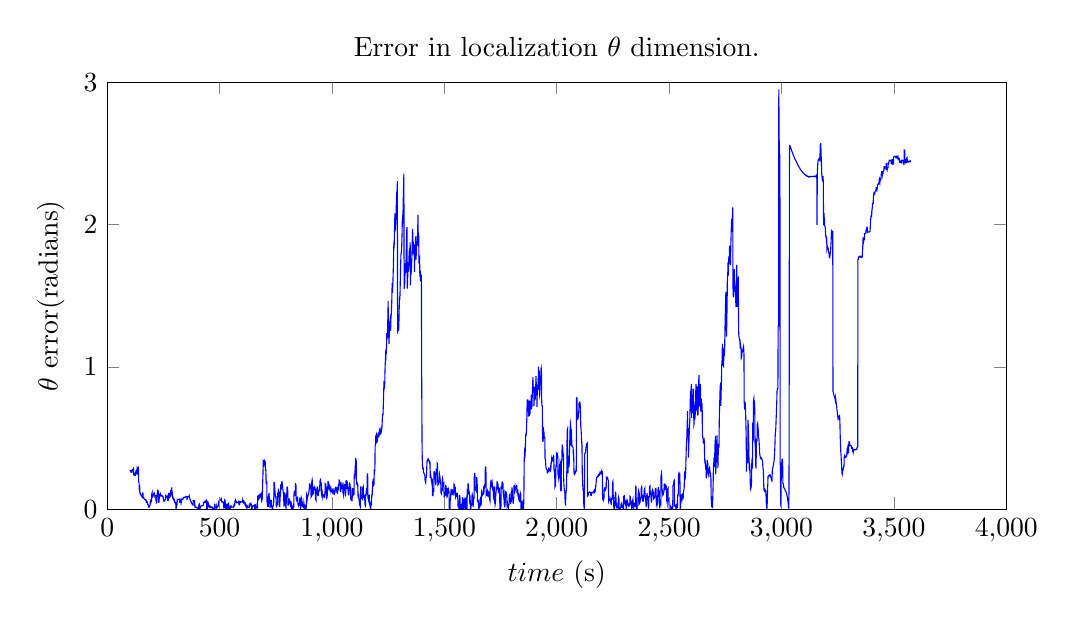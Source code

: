 % This file was created by matplotlib v0.1.0.
% Copyright (c) 2010--2014, Nico Schlömer <nico.schloemer@gmail.com>
% All rights reserved.
% 
% The lastest updates can be retrieved from
% 
% https://github.com/nschloe/matplotlib2tikz
% 
% where you can also submit bug reports and leavecomments.
% 
\begin{tikzpicture}

\begin{axis}[
title={Error in localization $\theta$ dimension.},
xlabel={$time$ (s)},
ylabel={$\theta$ error(radians)},
xmin=0, xmax=4000,
ymin=0, ymax=3,
axis on top,
width=13cm,
height=7cm
]
\addplot [blue]
coordinates {
(100,0.27)
(101,0.271)
(102,0.271)
(103,0.27)
(104,0.268)
(105,0.268)
(106,0.269)
(107,0.259)
(108,0.259)
(109,0.259)
(110,0.259)
(111,0.276)
(112,0.277)
(113,0.277)
(114,0.276)
(115,0.28)
(116,0.28)
(117,0.284)
(118,0.248)
(119,0.251)
(120,0.25)
(121,0.251)
(122,0.241)
(123,0.24)
(124,0.236)
(125,0.237)
(126,0.257)
(127,0.261)
(128,0.266)
(129,0.258)
(130,0.255)
(131,0.25)
(132,0.248)
(133,0.28)
(134,0.275)
(135,0.269)
(136,0.288)
(137,0.293)
(138,0.295)
(139,0.282)
(140,0.197)
(141,0.188)
(142,0.183)
(143,0.134)
(144,0.137)
(145,0.144)
(146,0.111)
(147,0.111)
(148,0.107)
(149,0.105)
(150,0.099)
(151,0.097)
(152,0.094)
(153,0.095)
(154,0.091)
(155,0.087)
(156,0.093)
(157,0.11)
(158,0.114)
(159,0.114)
(160,0.079)
(161,0.078)
(162,0.078)
(163,0.08)
(164,0.072)
(165,0.071)
(166,0.069)
(167,0.067)
(168,0.067)
(169,0.066)
(170,0.064)
(171,0.065)
(172,0.062)
(173,0.061)
(174,0.048)
(175,0.048)
(176,0.054)
(177,0.05)
(178,0.05)
(179,0.042)
(180,0.033)
(181,0.033)
(182,0.033)
(183,0.029)
(184,0.015)
(185,0.015)
(186,0.013)
(187,0.019)
(188,0.021)
(189,0.025)
(190,0.026)
(191,0.027)
(192,0.063)
(193,0.064)
(194,0.04)
(195,0.065)
(196,0.051)
(197,0.052)
(198,0.107)
(199,0.109)
(200,0.115)
(201,0.089)
(202,0.085)
(203,0.086)
(204,0.093)
(205,0.099)
(206,0.099)
(207,0.108)
(208,0.112)
(209,0.111)
(210,0.113)
(211,0.109)
(212,0.092)
(213,0.083)
(214,0.083)
(215,0.08)
(216,0.098)
(217,0.061)
(218,0.062)
(219,0.045)
(220,0.047)
(221,0.048)
(222,0.1)
(223,0.11)
(224,0.11)
(225,0.128)
(226,0.124)
(227,0.128)
(228,0.128)
(229,0.049)
(230,0.048)
(231,0.05)
(232,0.104)
(233,0.104)
(234,0.095)
(235,0.096)
(236,0.096)
(237,0.103)
(238,0.093)
(239,0.092)
(240,0.097)
(241,0.097)
(242,0.097)
(243,0.097)
(244,0.093)
(245,0.093)
(246,0.089)
(247,0.088)
(248,0.089)
(249,0.086)
(250,0.065)
(251,0.068)
(252,0.063)
(253,0.058)
(254,0.057)
(255,0.059)
(256,0.06)
(257,0.064)
(258,0.066)
(259,0.069)
(260,0.098)
(261,0.098)
(262,0.082)
(263,0.084)
(264,0.085)
(265,0.088)
(266,0.089)
(267,0.091)
(268,0.092)
(269,0.062)
(270,0.062)
(271,0.063)
(272,0.062)
(273,0.111)
(274,0.111)
(275,0.11)
(276,0.11)
(277,0.082)
(278,0.081)
(279,0.084)
(280,0.086)
(281,0.097)
(282,0.105)
(283,0.131)
(284,0.132)
(285,0.124)
(286,0.126)
(287,0.153)
(288,0.114)
(289,0.121)
(290,0.111)
(291,0.084)
(292,0.085)
(293,0.076)
(294,0.07)
(295,0.068)
(296,0.075)
(297,0.073)
(298,0.07)
(299,0.051)
(300,0.052)
(301,0.053)
(302,0.043)
(303,0.043)
(304,0.044)
(305,0.045)
(306,0.004)
(307,0.004)
(308,0.032)
(309,0.032)
(310,0.032)
(311,0.031)
(312,0.069)
(313,0.068)
(314,0.069)
(315,0.069)
(316,0.069)
(317,0.068)
(318,0.068)
(319,0.068)
(320,0.068)
(321,0.068)
(322,0.069)
(323,0.048)
(324,0.049)
(325,0.051)
(326,0.054)
(327,0.057)
(328,0.063)
(329,0.043)
(330,0.05)
(331,0.065)
(332,0.067)
(333,0.067)
(334,0.067)
(335,0.071)
(336,0.072)
(337,0.073)
(338,0.073)
(339,0.073)
(340,0.082)
(341,0.082)
(342,0.082)
(343,0.081)
(344,0.081)
(345,0.081)
(346,0.081)
(347,0.085)
(348,0.088)
(349,0.089)
(350,0.09)
(351,0.09)
(352,0.09)
(353,0.09)
(354,0.09)
(355,0.07)
(356,0.071)
(357,0.074)
(358,0.089)
(359,0.089)
(360,0.089)
(361,0.089)
(362,0.088)
(363,0.088)
(364,0.087)
(365,0.092)
(366,0.082)
(367,0.078)
(368,0.072)
(369,0.069)
(370,0.064)
(371,0.059)
(372,0.054)
(373,0.053)
(374,0.047)
(375,0.043)
(376,0.041)
(377,0.039)
(378,0.036)
(379,0.03)
(380,0.03)
(381,0.03)
(382,0.029)
(383,0.061)
(384,0.061)
(385,0.061)
(386,0.06)
(387,0.059)
(388,0.059)
(389,0.059)
(390,0.015)
(391,0.015)
(392,0.015)
(393,0.017)
(394,0.014)
(395,0.014)
(396,0.014)
(397,0.011)
(398,0.011)
(399,0.011)
(400,0.012)
(401,0.006)
(402,0.006)
(403,0.006)
(404,0.006)
(405,0.006)
(406,0.006)
(407,0.006)
(408,0.033)
(409,0.033)
(410,0.035)
(411,0.002)
(412,0.003)
(413,0.004)
(414,0.009)
(415,0.021)
(416,0.023)
(417,0.023)
(418,0.023)
(419,0.022)
(420,0.022)
(421,0.023)
(422,0.023)
(423,0.025)
(424,0.025)
(425,0.026)
(426,0.025)
(427,0.025)
(428,0.03)
(429,0.046)
(430,0.046)
(431,0.046)
(432,0.046)
(433,0.055)
(434,0.055)
(435,0.055)
(436,0.055)
(437,0.046)
(438,0.046)
(439,0.046)
(440,0.064)
(441,0.064)
(442,0.064)
(443,0.004)
(444,0.005)
(445,0.004)
(446,0.003)
(447,0.052)
(448,0.051)
(449,0.049)
(450,0.029)
(451,0.021)
(452,0.018)
(453,0.017)
(454,0.026)
(455,0.026)
(456,0.027)
(457,0.01)
(458,0.009)
(459,0.009)
(460,0.009)
(461,0.016)
(462,0.015)
(463,0.015)
(464,0.015)
(465,0.015)
(466,0.016)
(467,0.016)
(468,0.005)
(469,0.005)
(470,0.005)
(471,0.004)
(472,0.004)
(473,0.005)
(474,0.005)
(475,0.01)
(476,0.01)
(477,0.009)
(478,0.033)
(479,0.032)
(480,0.031)
(481,0.007)
(482,0.007)
(483,0.008)
(484,0.009)
(485,0.008)
(486,0.011)
(487,0.02)
(488,0.009)
(489,0.011)
(490,0.015)
(491,0.016)
(492,0.016)
(493,0.017)
(494,0.022)
(495,0.049)
(496,0.049)
(497,0.05)
(498,0.062)
(499,0.063)
(500,0.063)
(501,0.064)
(502,0.064)
(503,0.064)
(504,0.064)
(505,0.063)
(506,0.069)
(507,0.075)
(508,0.076)
(509,0.055)
(510,0.051)
(511,0.052)
(512,0.052)
(513,0.052)
(514,0.053)
(515,0.053)
(516,0.042)
(517,0.042)
(518,0.043)
(519,0.008)
(520,0.009)
(521,0.009)
(522,0.009)
(523,0.065)
(524,0.064)
(525,0.053)
(526,0.019)
(527,0.015)
(528,0.014)
(529,3.596e-05)
(530,0.001)
(531,0.002)
(532,0.035)
(533,0.035)
(534,0.034)
(535,0.034)
(536,0.003)
(537,0.003)
(538,0.002)
(539,0.043)
(540,0.043)
(541,0.041)
(542,0.008)
(543,0.002)
(544,0.002)
(545,0.002)
(546,0.001)
(547,0.001)
(548,0.001)
(549,0.022)
(550,0.022)
(551,0.022)
(552,0.022)
(553,0.016)
(554,0.015)
(555,0.015)
(556,0.014)
(557,0.016)
(558,0.016)
(559,0.016)
(560,0.016)
(561,0.016)
(562,0.014)
(563,0.023)
(564,0.028)
(565,0.032)
(566,0.025)
(567,0.028)
(568,0.033)
(569,0.061)
(570,0.063)
(571,0.066)
(572,0.051)
(573,0.051)
(574,0.051)
(575,0.052)
(576,0.045)
(577,0.045)
(578,0.046)
(579,0.046)
(580,0.046)
(581,0.046)
(582,0.047)
(583,0.049)
(584,0.049)
(585,0.052)
(586,0.033)
(587,0.033)
(588,0.031)
(589,0.032)
(590,0.053)
(591,0.053)
(592,0.053)
(593,0.047)
(594,0.048)
(595,0.049)
(596,0.05)
(597,0.051)
(598,0.052)
(599,0.052)
(600,0.052)
(601,0.051)
(602,0.05)
(603,0.065)
(604,0.059)
(605,0.056)
(606,0.052)
(607,0.042)
(608,0.042)
(609,0.052)
(610,0.049)
(611,0.049)
(612,0.047)
(613,0.03)
(614,0.026)
(615,0.024)
(616,0.035)
(617,0.031)
(618,0.031)
(619,0.009)
(620,0.009)
(621,0.008)
(622,0.023)
(623,0.023)
(624,0.023)
(625,0.024)
(626,0.011)
(627,0.011)
(628,0.011)
(629,0.012)
(630,0.013)
(631,0.013)
(632,0.012)
(633,0.031)
(634,0.031)
(635,0.039)
(636,0.038)
(637,0.038)
(638,0.038)
(639,0.04)
(640,0.023)
(641,0.024)
(642,0.026)
(643,0.004)
(644,0.005)
(645,0.005)
(646,0.017)
(647,0.018)
(648,0.022)
(649,0.021)
(650,0.023)
(651,0.025)
(652,0.024)
(653,0.025)
(654,0.027)
(655,0.028)
(656,0.004)
(657,0.005)
(658,0.006)
(659,0.007)
(660,0.027)
(661,0.025)
(662,0.029)
(663,0.012)
(664,0.015)
(665,0.01)
(666,0.011)
(667,0.009)
(668,0.011)
(669,0.009)
(670,0.088)
(671,0.093)
(672,0.093)
(673,0.094)
(674,0.07)
(675,0.072)
(676,0.078)
(677,0.099)
(678,0.101)
(679,0.103)
(680,0.083)
(681,0.085)
(682,0.086)
(683,0.089)
(684,0.095)
(685,0.102)
(686,0.089)
(687,0.071)
(688,0.08)
(689,0.068)
(690,0.076)
(691,0.133)
(692,0.195)
(693,0.243)
(694,0.318)
(695,0.31)
(696,0.323)
(697,0.342)
(698,0.342)
(699,0.338)
(700,0.326)
(701,0.338)
(702,0.334)
(703,0.331)
(704,0.276)
(705,0.277)
(706,0.278)
(707,0.181)
(708,0.18)
(709,0.188)
(710,0.198)
(711,0.053)
(712,0.046)
(713,0.031)
(714,0.036)
(715,0.03)
(716,0.019)
(717,0.019)
(718,0.101)
(719,0.105)
(720,0.107)
(721,0.088)
(722,0.062)
(723,0.064)
(724,0.01)
(725,0.022)
(726,0.032)
(727,0.035)
(728,0.054)
(729,0.061)
(730,0.061)
(731,0.021)
(732,0.022)
(733,0.016)
(734,0.005)
(735,0.004)
(736,0.002)
(737,0.01)
(738,0.023)
(739,0.026)
(740,0.048)
(741,0.05)
(742,0.188)
(743,0.188)
(744,0.184)
(745,0.162)
(746,0.133)
(747,0.126)
(748,0.089)
(749,0.089)
(750,0.08)
(751,0.092)
(752,0.028)
(753,0.022)
(754,0.019)
(755,0.044)
(756,0.042)
(757,0.047)
(758,0.043)
(759,0.111)
(760,0.117)
(761,0.105)
(762,0.144)
(763,0.131)
(764,0.127)
(765,0.098)
(766,0.019)
(767,0.02)
(768,0.02)
(769,0.076)
(770,0.092)
(771,0.109)
(772,0.157)
(773,0.153)
(774,0.148)
(775,0.146)
(776,0.187)
(777,0.191)
(778,0.192)
(779,0.153)
(780,0.164)
(781,0.15)
(782,0.137)
(783,0.118)
(784,0.116)
(785,0.099)
(786,0.04)
(787,0.045)
(788,0.031)
(789,0.034)
(790,0.117)
(791,0.098)
(792,0.084)
(793,0.024)
(794,0.022)
(795,0.013)
(796,0.002)
(797,0.092)
(798,0.101)
(799,0.098)
(800,0.152)
(801,0.154)
(802,0.149)
(803,0.142)
(804,0.041)
(805,0.044)
(806,0.031)
(807,0.034)
(808,0.051)
(809,0.056)
(810,0.076)
(811,0.063)
(812,0.061)
(813,0.046)
(814,0.034)
(815,0.028)
(816,0.036)
(817,0.057)
(818,0.043)
(819,0.04)
(820,0.005)
(821,0.011)
(822,0.008)
(823,0.002)
(824,0.018)
(825,0.014)
(826,0.007)
(827,0.007)
(828,0.007)
(829,0.014)
(830,0.017)
(831,0.105)
(832,0.113)
(833,0.127)
(834,0.127)
(835,0.101)
(836,0.096)
(837,0.097)
(838,0.182)
(839,0.168)
(840,0.167)
(841,0.068)
(842,0.069)
(843,0.061)
(844,0.064)
(845,0.063)
(846,0.081)
(847,0.083)
(848,0.052)
(849,0.035)
(850,0.028)
(851,0.024)
(852,0.033)
(853,0.029)
(854,0.029)
(855,0.03)
(856,0.034)
(857,0.082)
(858,0.069)
(859,0.067)
(860,0.0)
(861,0.009)
(862,0.015)
(863,0.016)
(864,0.08)
(865,0.075)
(866,0.069)
(867,0.037)
(868,0.031)
(869,0.035)
(870,0.023)
(871,0.018)
(872,0.016)
(873,0.014)
(874,0.024)
(875,0.043)
(876,0.03)
(877,0.014)
(878,0.017)
(879,0.032)
(880,0.009)
(881,0.01)
(882,0.016)
(883,0.03)
(884,0.007)
(885,0.004)
(886,0.015)
(887,0.1)
(888,0.093)
(889,0.091)
(890,0.076)
(891,0.091)
(892,0.095)
(893,0.096)
(894,0.095)
(895,0.107)
(896,0.106)
(897,0.116)
(898,0.13)
(899,0.137)
(900,0.18)
(901,0.17)
(902,0.166)
(903,0.168)
(904,0.156)
(905,0.149)
(906,0.144)
(907,0.096)
(908,0.102)
(909,0.098)
(910,0.187)
(911,0.196)
(912,0.206)
(913,0.196)
(914,0.109)
(915,0.105)
(916,0.11)
(917,0.138)
(918,0.142)
(919,0.135)
(920,0.153)
(921,0.154)
(922,0.148)
(923,0.144)
(924,0.152)
(925,0.146)
(926,0.132)
(927,0.062)
(928,0.074)
(929,0.068)
(930,0.127)
(931,0.132)
(932,0.134)
(933,0.142)
(934,0.122)
(935,0.114)
(936,0.124)
(937,0.105)
(938,0.095)
(939,0.095)
(940,0.121)
(941,0.123)
(942,0.127)
(943,0.139)
(944,0.158)
(945,0.156)
(946,0.148)
(947,0.198)
(948,0.204)
(949,0.207)
(950,0.178)
(951,0.17)
(952,0.167)
(953,0.171)
(954,0.114)
(955,0.123)
(956,0.137)
(957,0.102)
(958,0.097)
(959,0.085)
(960,0.097)
(961,0.1)
(962,0.101)
(963,0.095)
(964,0.097)
(965,0.097)
(966,0.098)
(967,0.079)
(968,0.105)
(969,0.107)
(970,0.178)
(971,0.176)
(972,0.177)
(973,0.163)
(974,0.155)
(975,0.151)
(976,0.078)
(977,0.081)
(978,0.081)
(979,0.097)
(980,0.117)
(981,0.126)
(982,0.196)
(983,0.187)
(984,0.192)
(985,0.191)
(986,0.15)
(987,0.153)
(988,0.156)
(989,0.146)
(990,0.14)
(991,0.153)
(992,0.144)
(993,0.143)
(994,0.144)
(995,0.131)
(996,0.141)
(997,0.13)
(998,0.123)
(999,0.123)
(1000,0.125)
(1001,0.122)
(1002,0.118)
(1003,0.134)
(1004,0.142)
(1005,0.142)
(1006,0.114)
(1007,0.113)
(1008,0.121)
(1009,0.117)
(1010,0.103)
(1011,0.103)
(1012,0.113)
(1013,0.142)
(1014,0.141)
(1015,0.148)
(1016,0.153)
(1017,0.154)
(1018,0.149)
(1019,0.134)
(1020,0.143)
(1021,0.141)
(1022,0.128)
(1023,0.124)
(1024,0.141)
(1025,0.136)
(1026,0.126)
(1027,0.136)
(1028,0.151)
(1029,0.17)
(1030,0.17)
(1031,0.161)
(1032,0.204)
(1033,0.203)
(1034,0.187)
(1035,0.177)
(1036,0.181)
(1037,0.179)
(1038,0.181)
(1039,0.122)
(1040,0.137)
(1041,0.154)
(1042,0.15)
(1043,0.158)
(1044,0.162)
(1045,0.176)
(1046,0.17)
(1047,0.153)
(1048,0.155)
(1049,0.116)
(1050,0.109)
(1051,0.101)
(1052,0.145)
(1053,0.171)
(1054,0.167)
(1055,0.167)
(1056,0.155)
(1057,0.172)
(1058,0.172)
(1059,0.101)
(1060,0.097)
(1061,0.101)
(1062,0.2)
(1063,0.182)
(1064,0.183)
(1065,0.203)
(1066,0.169)
(1067,0.176)
(1068,0.164)
(1069,0.143)
(1070,0.159)
(1071,0.144)
(1072,0.124)
(1073,0.104)
(1074,0.101)
(1075,0.102)
(1076,0.147)
(1077,0.151)
(1078,0.171)
(1079,0.179)
(1080,0.176)
(1081,0.161)
(1082,0.149)
(1083,0.092)
(1084,0.069)
(1085,0.065)
(1086,0.062)
(1087,0.063)
(1088,0.061)
(1089,0.06)
(1090,0.146)
(1091,0.145)
(1092,0.143)
(1093,0.095)
(1094,0.1)
(1095,0.1)
(1096,0.119)
(1097,0.111)
(1098,0.109)
(1099,0.235)
(1100,0.24)
(1101,0.216)
(1102,0.218)
(1103,0.293)
(1104,0.289)
(1105,0.288)
(1106,0.359)
(1107,0.338)
(1108,0.338)
(1109,0.187)
(1110,0.191)
(1111,0.186)
(1112,0.187)
(1113,0.17)
(1114,0.162)
(1115,0.175)
(1116,0.098)
(1117,0.102)
(1118,0.101)
(1119,0.081)
(1120,0.071)
(1121,0.059)
(1122,0.051)
(1123,0.03)
(1124,0.026)
(1125,0.026)
(1126,0.021)
(1127,0.115)
(1128,0.157)
(1129,0.157)
(1130,0.098)
(1131,0.094)
(1132,0.076)
(1133,0.076)
(1134,0.076)
(1135,0.074)
(1136,0.071)
(1137,0.15)
(1138,0.153)
(1139,0.158)
(1140,0.08)
(1141,0.106)
(1142,0.1)
(1143,0.098)
(1144,0.089)
(1145,0.07)
(1146,0.063)
(1147,0.031)
(1148,0.025)
(1149,0.022)
(1150,0.106)
(1151,0.09)
(1152,0.109)
(1153,0.132)
(1154,0.128)
(1155,0.128)
(1156,0.122)
(1157,0.232)
(1158,0.251)
(1159,0.227)
(1160,0.075)
(1161,0.084)
(1162,0.076)
(1163,0.066)
(1164,0.075)
(1165,0.086)
(1166,0.101)
(1167,0.04)
(1168,0.041)
(1169,0.028)
(1170,0.018)
(1171,0.039)
(1172,0.009)
(1173,0.007)
(1174,0.044)
(1175,0.041)
(1176,0.029)
(1177,0.094)
(1178,0.096)
(1179,0.122)
(1180,0.118)
(1181,0.186)
(1182,0.196)
(1183,0.201)
(1184,0.214)
(1185,0.175)
(1186,0.17)
(1187,0.176)
(1188,0.26)
(1189,0.255)
(1190,0.266)
(1191,0.271)
(1192,0.443)
(1193,0.452)
(1194,0.464)
(1195,0.512)
(1196,0.511)
(1197,0.524)
(1198,0.528)
(1199,0.463)
(1200,0.472)
(1201,0.479)
(1202,0.481)
(1203,0.481)
(1204,0.516)
(1205,0.523)
(1206,0.527)
(1207,0.511)
(1208,0.513)
(1209,0.521)
(1210,0.519)
(1211,0.562)
(1212,0.562)
(1213,0.564)
(1214,0.527)
(1215,0.527)
(1216,0.527)
(1217,0.527)
(1218,0.542)
(1219,0.541)
(1220,0.569)
(1221,0.568)
(1222,0.566)
(1223,0.595)
(1224,0.63)
(1225,0.659)
(1226,0.668)
(1227,0.667)
(1228,0.706)
(1229,0.758)
(1230,0.809)
(1231,0.879)
(1232,0.873)
(1233,0.853)
(1234,0.86)
(1235,0.89)
(1236,0.976)
(1237,1.023)
(1238,1.047)
(1239,1.087)
(1240,1.078)
(1241,1.122)
(1242,1.092)
(1243,1.179)
(1244,1.237)
(1245,1.201)
(1246,1.209)
(1247,1.246)
(1248,1.305)
(1249,1.367)
(1250,1.463)
(1251,1.217)
(1252,1.209)
(1253,1.26)
(1254,1.163)
(1255,1.239)
(1256,1.29)
(1257,1.282)
(1258,1.281)
(1259,1.316)
(1260,1.36)
(1261,1.253)
(1262,1.313)
(1263,1.375)
(1264,1.365)
(1265,1.413)
(1266,1.453)
(1267,1.53)
(1268,1.592)
(1269,1.559)
(1270,1.551)
(1271,1.587)
(1272,1.64)
(1273,1.697)
(1274,1.77)
(1275,1.845)
(1276,1.871)
(1277,1.865)
(1278,1.941)
(1279,2.003)
(1280,2.079)
(1281,2.027)
(1282,1.99)
(1283,1.982)
(1284,2.015)
(1285,2.044)
(1286,2.118)
(1287,2.194)
(1288,2.217)
(1289,2.211)
(1290,2.248)
(1291,2.307)
(1292,1.235)
(1293,1.295)
(1294,1.359)
(1295,1.371)
(1296,1.252)
(1297,1.265)
(1298,1.322)
(1299,1.401)
(1300,1.459)
(1301,1.496)
(1302,1.474)
(1303,1.53)
(1304,1.599)
(1305,1.681)
(1306,1.74)
(1307,1.791)
(1308,1.8)
(1309,1.812)
(1310,1.831)
(1311,1.889)
(1312,1.951)
(1313,2.024)
(1314,2.045)
(1315,2.038)
(1316,2.075)
(1317,2.164)
(1318,2.229)
(1319,2.3)
(1320,2.359)
(1321,1.547)
(1322,1.561)
(1323,1.579)
(1324,1.593)
(1325,1.662)
(1326,1.728)
(1327,1.676)
(1328,1.661)
(1329,1.697)
(1330,1.784)
(1331,1.841)
(1332,1.918)
(1333,1.966)
(1334,1.983)
(1335,1.55)
(1336,1.578)
(1337,1.637)
(1338,1.683)
(1339,1.737)
(1340,1.713)
(1341,1.67)
(1342,1.718)
(1343,1.782)
(1344,1.815)
(1345,1.827)
(1346,1.832)
(1347,1.827)
(1348,1.876)
(1349,1.573)
(1350,1.663)
(1351,1.754)
(1352,1.648)
(1353,1.684)
(1354,1.699)
(1355,1.752)
(1356,1.789)
(1357,1.863)
(1358,1.934)
(1359,1.971)
(1360,1.852)
(1361,1.837)
(1362,1.879)
(1363,1.794)
(1364,1.858)
(1365,1.852)
(1366,1.836)
(1367,1.668)
(1368,1.739)
(1369,1.806)
(1370,1.816)
(1371,1.87)
(1372,1.908)
(1373,1.917)
(1374,1.755)
(1375,1.796)
(1376,1.884)
(1377,1.859)
(1378,1.861)
(1379,1.85)
(1380,1.89)
(1381,1.933)
(1382,2.004)
(1383,2.069)
(1384,1.883)
(1385,1.912)
(1386,1.914)
(1387,1.727)
(1388,1.746)
(1389,1.756)
(1390,1.762)
(1391,1.633)
(1392,1.679)
(1393,1.669)
(1394,1.601)
(1395,1.626)
(1396,1.633)
(1397,1.636)
(1398,1.639)
(1399,0.995)
(1400,0.684)
(1401,0.417)
(1402,0.337)
(1403,0.3)
(1404,0.287)
(1405,0.287)
(1406,0.288)
(1407,0.26)
(1408,0.259)
(1409,0.254)
(1410,0.25)
(1411,0.246)
(1412,0.243)
(1413,0.24)
(1414,0.207)
(1415,0.198)
(1416,0.191)
(1417,0.186)
(1418,0.217)
(1419,0.22)
(1420,0.23)
(1421,0.244)
(1422,0.303)
(1423,0.337)
(1424,0.338)
(1425,0.34)
(1426,0.347)
(1427,0.354)
(1428,0.355)
(1429,0.349)
(1430,0.343)
(1431,0.341)
(1432,0.341)
(1433,0.331)
(1434,0.325)
(1435,0.331)
(1436,0.327)
(1437,0.22)
(1438,0.23)
(1439,0.243)
(1440,0.231)
(1441,0.225)
(1442,0.208)
(1443,0.198)
(1444,0.219)
(1445,0.203)
(1446,0.204)
(1447,0.097)
(1448,0.096)
(1449,0.095)
(1450,0.104)
(1451,0.139)
(1452,0.138)
(1453,0.135)
(1454,0.266)
(1455,0.257)
(1456,0.26)
(1457,0.255)
(1458,0.225)
(1459,0.229)
(1460,0.233)
(1461,0.178)
(1462,0.175)
(1463,0.184)
(1464,0.262)
(1465,0.257)
(1466,0.261)
(1467,0.25)
(1468,0.324)
(1469,0.322)
(1470,0.318)
(1471,0.171)
(1472,0.173)
(1473,0.18)
(1474,0.175)
(1475,0.177)
(1476,0.186)
(1477,0.2)
(1478,0.202)
(1479,0.24)
(1480,0.231)
(1481,0.22)
(1482,0.201)
(1483,0.19)
(1484,0.19)
(1485,0.12)
(1486,0.122)
(1487,0.114)
(1488,0.127)
(1489,0.143)
(1490,0.146)
(1491,0.143)
(1492,0.213)
(1493,0.206)
(1494,0.188)
(1495,0.176)
(1496,0.164)
(1497,0.165)
(1498,0.171)
(1499,0.085)
(1500,0.081)
(1501,0.084)
(1502,0.11)
(1503,0.109)
(1504,0.105)
(1505,0.095)
(1506,0.165)
(1507,0.164)
(1508,0.154)
(1509,0.134)
(1510,0.141)
(1511,0.142)
(1512,0.087)
(1513,0.09)
(1514,0.111)
(1515,0.112)
(1516,0.128)
(1517,0.123)
(1518,0.109)
(1519,0.133)
(1520,0.126)
(1521,0.122)
(1522,0.006)
(1523,0.004)
(1524,0.003)
(1525,0.005)
(1526,0.057)
(1527,0.073)
(1528,0.08)
(1529,0.123)
(1530,0.119)
(1531,0.127)
(1532,0.131)
(1533,0.12)
(1534,0.114)
(1535,0.121)
(1536,0.108)
(1537,0.11)
(1538,0.107)
(1539,0.129)
(1540,0.127)
(1541,0.126)
(1542,0.12)
(1543,0.17)
(1544,0.165)
(1545,0.167)
(1546,0.159)
(1547,0.131)
(1548,0.134)
(1549,0.138)
(1550,0.082)
(1551,0.086)
(1552,0.104)
(1553,0.108)
(1554,0.11)
(1555,0.108)
(1556,0.086)
(1557,0.105)
(1558,0.107)
(1559,0.084)
(1560,0.087)
(1561,0.021)
(1562,0.023)
(1563,0.046)
(1564,0.022)
(1565,0.003)
(1566,0.017)
(1567,0.025)
(1568,0.098)
(1569,0.087)
(1570,0.065)
(1571,0.006)
(1572,0.003)
(1573,0.006)
(1574,0.009)
(1575,0.001)
(1576,0.023)
(1577,0.03)
(1578,0.005)
(1579,0.012)
(1580,0.002)
(1581,0.085)
(1582,0.071)
(1583,0.072)
(1584,0.065)
(1585,0.0)
(1586,0.011)
(1587,0.015)
(1588,0.061)
(1589,0.065)
(1590,0.069)
(1591,0.013)
(1592,0.01)
(1593,0.002)
(1594,0.013)
(1595,0.079)
(1596,0.065)
(1597,0.066)
(1598,0.073)
(1599,0.009)
(1600,0.013)
(1601,0.007)
(1602,0.124)
(1603,0.119)
(1604,0.116)
(1605,0.179)
(1606,0.168)
(1607,0.181)
(1608,0.152)
(1609,0.114)
(1610,0.116)
(1611,0.117)
(1612,0.103)
(1613,0.054)
(1614,0.059)
(1615,0.066)
(1616,0.009)
(1617,0.018)
(1618,0.008)
(1619,0.021)
(1620,0.028)
(1621,0.036)
(1622,0.036)
(1623,0.084)
(1624,0.078)
(1625,0.087)
(1626,0.048)
(1627,0.057)
(1628,0.047)
(1629,0.039)
(1630,0.08)
(1631,0.07)
(1632,0.077)
(1633,0.227)
(1634,0.238)
(1635,0.251)
(1636,0.251)
(1637,0.141)
(1638,0.143)
(1639,0.146)
(1640,0.132)
(1641,0.13)
(1642,0.135)
(1643,0.13)
(1644,0.225)
(1645,0.207)
(1646,0.195)
(1647,0.062)
(1648,0.052)
(1649,0.052)
(1650,0.068)
(1651,0.048)
(1652,0.035)
(1653,0.004)
(1654,0.007)
(1655,0.027)
(1656,0.033)
(1657,0.008)
(1658,0.048)
(1659,0.067)
(1660,0.073)
(1661,0.066)
(1662,0.028)
(1663,0.03)
(1664,0.034)
(1665,0.11)
(1666,0.123)
(1667,0.116)
(1668,0.105)
(1669,0.101)
(1670,0.11)
(1671,0.112)
(1672,0.105)
(1673,0.104)
(1674,0.114)
(1675,0.16)
(1676,0.146)
(1677,0.137)
(1678,0.161)
(1679,0.17)
(1680,0.169)
(1681,0.166)
(1682,0.276)
(1683,0.296)
(1684,0.296)
(1685,0.271)
(1686,0.116)
(1687,0.124)
(1688,0.125)
(1689,0.095)
(1690,0.094)
(1691,0.113)
(1692,0.125)
(1693,0.117)
(1694,0.117)
(1695,0.107)
(1696,0.125)
(1697,0.125)
(1698,0.106)
(1699,0.106)
(1700,0.099)
(1701,0.091)
(1702,0.066)
(1703,0.059)
(1704,0.142)
(1705,0.161)
(1706,0.161)
(1707,0.208)
(1708,0.193)
(1709,0.177)
(1710,0.168)
(1711,0.174)
(1712,0.174)
(1713,0.182)
(1714,0.148)
(1715,0.14)
(1716,0.144)
(1717,0.155)
(1718,0.151)
(1719,0.083)
(1720,0.076)
(1721,0.145)
(1722,0.149)
(1723,0.128)
(1724,0.058)
(1725,0.062)
(1726,0.033)
(1727,0.041)
(1728,0.078)
(1729,0.104)
(1730,0.115)
(1731,0.156)
(1732,0.142)
(1733,0.133)
(1734,0.195)
(1735,0.175)
(1736,0.173)
(1737,0.183)
(1738,0.179)
(1739,0.167)
(1740,0.141)
(1741,0.15)
(1742,0.146)
(1743,0.132)
(1744,0.111)
(1745,0.133)
(1746,0.137)
(1747,0.006)
(1748,0.003)
(1749,0.004)
(1750,0.002)
(1751,0.008)
(1752,0.016)
(1753,0.154)
(1754,0.154)
(1755,0.139)
(1756,0.18)
(1757,0.189)
(1758,0.19)
(1759,0.166)
(1760,0.163)
(1761,0.167)
(1762,0.108)
(1763,0.099)
(1764,0.108)
(1765,0.114)
(1766,0.037)
(1767,0.034)
(1768,0.028)
(1769,0.012)
(1770,0.032)
(1771,0.049)
(1772,0.119)
(1773,0.117)
(1774,0.12)
(1775,0.118)
(1776,0.113)
(1777,0.088)
(1778,0.089)
(1779,0.026)
(1780,0.034)
(1781,0.039)
(1782,0.019)
(1783,0.017)
(1784,0.015)
(1785,0.009)
(1786,0.027)
(1787,0.032)
(1788,0.035)
(1789,0.084)
(1790,0.096)
(1791,0.1)
(1792,0.076)
(1793,0.072)
(1794,0.061)
(1795,0.037)
(1796,0.056)
(1797,0.063)
(1798,0.052)
(1799,0.12)
(1800,0.127)
(1801,0.153)
(1802,0.134)
(1803,0.07)
(1804,0.069)
(1805,0.071)
(1806,0.037)
(1807,0.057)
(1808,0.063)
(1809,0.087)
(1810,0.167)
(1811,0.152)
(1812,0.156)
(1813,0.16)
(1814,0.165)
(1815,0.133)
(1816,0.139)
(1817,0.141)
(1818,0.146)
(1819,0.151)
(1820,0.148)
(1821,0.151)
(1822,0.171)
(1823,0.116)
(1824,0.114)
(1825,0.117)
(1826,0.142)
(1827,0.123)
(1828,0.091)
(1829,0.088)
(1830,0.087)
(1831,0.063)
(1832,0.08)
(1833,0.067)
(1834,0.049)
(1835,0.076)
(1836,0.063)
(1837,0.059)
(1838,0.115)
(1839,0.11)
(1840,0.104)
(1841,0.005)
(1842,0.003)
(1843,0.007)
(1844,0.006)
(1845,0.028)
(1846,0.02)
(1847,0.022)
(1848,0.059)
(1849,0.027)
(1850,0.004)
(1851,0.011)
(1852,0.001)
(1853,0.035)
(1854,0.103)
(1855,0.315)
(1856,0.384)
(1857,0.404)
(1858,0.394)
(1859,0.386)
(1860,0.412)
(1861,0.447)
(1862,0.526)
(1863,0.512)
(1864,0.541)
(1865,0.526)
(1866,0.587)
(1867,0.645)
(1868,0.722)
(1869,0.771)
(1870,0.72)
(1871,0.73)
(1872,0.745)
(1873,0.756)
(1874,0.65)
(1875,0.722)
(1876,0.77)
(1877,0.67)
(1878,0.654)
(1879,0.703)
(1880,0.761)
(1881,0.665)
(1882,0.719)
(1883,0.748)
(1884,0.731)
(1885,0.746)
(1886,0.758)
(1887,0.805)
(1888,0.701)
(1889,0.743)
(1890,0.717)
(1891,0.795)
(1892,0.84)
(1893,0.874)
(1894,0.929)
(1895,0.819)
(1896,0.85)
(1897,0.853)
(1898,0.836)
(1899,0.725)
(1900,0.776)
(1901,0.849)
(1902,0.86)
(1903,0.808)
(1904,0.787)
(1905,0.783)
(1906,0.833)
(1907,0.887)
(1908,0.935)
(1909,0.869)
(1910,0.869)
(1911,0.864)
(1912,0.719)
(1913,0.795)
(1914,0.847)
(1915,0.87)
(1916,0.873)
(1917,0.866)
(1918,0.92)
(1919,1.002)
(1920,0.915)
(1921,0.952)
(1922,0.973)
(1923,0.814)
(1924,0.801)
(1925,0.816)
(1926,0.878)
(1927,0.877)
(1928,0.939)
(1929,0.924)
(1930,0.984)
(1931,0.992)
(1932,0.962)
(1933,0.771)
(1934,0.727)
(1935,0.727)
(1936,0.725)
(1937,0.508)
(1938,0.482)
(1939,0.473)
(1940,0.576)
(1941,0.562)
(1942,0.548)
(1943,0.545)
(1944,0.506)
(1945,0.509)
(1946,0.507)
(1947,0.502)
(1948,0.356)
(1949,0.353)
(1950,0.344)
(1951,0.321)
(1952,0.295)
(1953,0.289)
(1954,0.281)
(1955,0.28)
(1956,0.277)
(1957,0.274)
(1958,0.257)
(1959,0.26)
(1960,0.262)
(1961,0.263)
(1962,0.262)
(1963,0.264)
(1964,0.286)
(1965,0.289)
(1966,0.287)
(1967,0.285)
(1968,0.273)
(1969,0.274)
(1970,0.274)
(1971,0.267)
(1972,0.27)
(1973,0.281)
(1974,0.322)
(1975,0.312)
(1976,0.334)
(1977,0.338)
(1978,0.363)
(1979,0.358)
(1980,0.347)
(1981,0.353)
(1982,0.355)
(1983,0.35)
(1984,0.359)
(1985,0.364)
(1986,0.372)
(1987,0.368)
(1988,0.281)
(1989,0.27)
(1990,0.272)
(1991,0.255)
(1992,0.159)
(1993,0.164)
(1994,0.162)
(1995,0.165)
(1996,0.305)
(1997,0.289)
(1998,0.306)
(1999,0.391)
(2000,0.388)
(2001,0.384)
(2002,0.373)
(2003,0.379)
(2004,0.384)
(2005,0.355)
(2006,0.229)
(2007,0.242)
(2008,0.236)
(2009,0.216)
(2010,0.226)
(2011,0.229)
(2012,0.247)
(2013,0.301)
(2014,0.298)
(2015,0.328)
(2016,0.318)
(2017,0.143)
(2018,0.146)
(2019,0.14)
(2020,0.126)
(2021,0.331)
(2022,0.345)
(2023,0.346)
(2024,0.455)
(2025,0.43)
(2026,0.423)
(2027,0.435)
(2028,0.389)
(2029,0.376)
(2030,0.388)
(2031,0.207)
(2032,0.172)
(2033,0.151)
(2034,0.135)
(2035,0.128)
(2036,0.117)
(2037,0.071)
(2038,0.042)
(2039,0.025)
(2040,0.068)
(2041,0.11)
(2042,0.127)
(2043,0.142)
(2044,0.197)
(2045,0.282)
(2046,0.504)
(2047,0.555)
(2048,0.561)
(2049,0.269)
(2050,0.254)
(2051,0.294)
(2052,0.349)
(2053,0.357)
(2054,0.307)
(2055,0.295)
(2056,0.356)
(2057,0.421)
(2058,0.476)
(2059,0.548)
(2060,0.572)
(2061,0.607)
(2062,0.598)
(2063,0.447)
(2064,0.49)
(2065,0.562)
(2066,0.518)
(2067,0.464)
(2068,0.443)
(2069,0.442)
(2070,0.442)
(2071,0.438)
(2072,0.434)
(2073,0.43)
(2074,0.379)
(2075,0.399)
(2076,0.33)
(2077,0.258)
(2078,0.248)
(2079,0.249)
(2080,0.245)
(2081,0.248)
(2082,0.253)
(2083,0.265)
(2084,0.266)
(2085,0.272)
(2086,0.276)
(2087,0.274)
(2088,0.779)
(2089,0.783)
(2090,0.781)
(2091,0.635)
(2092,0.681)
(2093,0.626)
(2094,0.667)
(2095,0.666)
(2096,0.637)
(2097,0.657)
(2098,0.679)
(2099,0.745)
(2100,0.72)
(2101,0.745)
(2102,0.749)
(2103,0.736)
(2104,0.751)
(2105,0.711)
(2106,0.676)
(2107,0.577)
(2108,0.568)
(2109,0.539)
(2110,0.5)
(2111,0.459)
(2112,0.478)
(2113,0.343)
(2114,0.217)
(2115,0.185)
(2116,0.16)
(2117,0.136)
(2118,0.136)
(2119,0.108)
(2120,0.046)
(2121,0.019)
(2122,0.011)
(2123,0.004)
(2124,0.372)
(2125,0.391)
(2126,0.394)
(2127,0.397)
(2128,0.398)
(2129,0.416)
(2130,0.431)
(2131,0.442)
(2132,0.451)
(2133,0.457)
(2134,0.455)
(2135,0.457)
(2136,0.46)
(2137,0.091)
(2138,0.092)
(2139,0.094)
(2140,0.1)
(2141,0.111)
(2142,0.114)
(2143,0.117)
(2144,0.117)
(2145,0.118)
(2146,0.119)
(2147,0.121)
(2148,0.12)
(2149,0.12)
(2150,0.12)
(2151,0.099)
(2152,0.098)
(2153,0.097)
(2154,0.097)
(2155,0.116)
(2156,0.116)
(2157,0.116)
(2158,0.118)
(2159,0.117)
(2160,0.118)
(2161,0.118)
(2162,0.118)
(2163,0.115)
(2164,0.116)
(2165,0.124)
(2166,0.125)
(2167,0.131)
(2168,0.144)
(2169,0.119)
(2170,0.121)
(2171,0.124)
(2172,0.138)
(2173,0.145)
(2174,0.173)
(2175,0.182)
(2176,0.199)
(2177,0.211)
(2178,0.222)
(2179,0.222)
(2180,0.228)
(2181,0.228)
(2182,0.23)
(2183,0.229)
(2184,0.236)
(2185,0.234)
(2186,0.242)
(2187,0.244)
(2188,0.245)
(2189,0.243)
(2190,0.247)
(2191,0.242)
(2192,0.244)
(2193,0.257)
(2194,0.254)
(2195,0.254)
(2196,0.257)
(2197,0.26)
(2198,0.256)
(2199,0.266)
(2200,0.27)
(2201,0.26)
(2202,0.259)
(2203,0.26)
(2204,0.071)
(2205,0.07)
(2206,0.071)
(2207,0.064)
(2208,0.072)
(2209,0.069)
(2210,0.079)
(2211,0.129)
(2212,0.14)
(2213,0.145)
(2214,0.14)
(2215,0.132)
(2216,0.13)
(2217,0.132)
(2218,0.148)
(2219,0.146)
(2220,0.148)
(2221,0.227)
(2222,0.227)
(2223,0.225)
(2224,0.219)
(2225,0.223)
(2226,0.222)
(2227,0.215)
(2228,0.208)
(2229,0.204)
(2230,0.199)
(2231,0.056)
(2232,0.061)
(2233,0.061)
(2234,0.061)
(2235,0.061)
(2236,0.061)
(2237,0.073)
(2238,0.064)
(2239,0.065)
(2240,0.045)
(2241,0.044)
(2242,0.045)
(2243,0.03)
(2244,0.074)
(2245,0.075)
(2246,0.07)
(2247,0.07)
(2248,0.177)
(2249,0.19)
(2250,0.195)
(2251,0.097)
(2252,0.091)
(2253,0.092)
(2254,0.01)
(2255,0.001)
(2256,0.005)
(2257,0.003)
(2258,0.037)
(2259,0.04)
(2260,0.037)
(2261,0.119)
(2262,0.119)
(2263,0.114)
(2264,0.035)
(2265,0.025)
(2266,0.036)
(2267,0.038)
(2268,0.015)
(2269,0.014)
(2270,0.013)
(2271,0.015)
(2272,0.011)
(2273,0.008)
(2274,0.016)
(2275,0.082)
(2276,0.076)
(2277,0.074)
(2278,0.005)
(2279,0.0)
(2280,0.002)
(2281,6.99e-05)
(2282,0.004)
(2283,0.005)
(2284,0.007)
(2285,0.013)
(2286,0.032)
(2287,0.037)
(2288,0.016)
(2289,0.016)
(2290,0.016)
(2291,0.032)
(2292,0.012)
(2293,0.011)
(2294,0.021)
(2295,0.006)
(2296,0.002)
(2297,7.597e-06)
(2298,0.082)
(2299,0.08)
(2300,0.088)
(2301,0.098)
(2302,0.05)
(2303,0.044)
(2304,0.039)
(2305,0.047)
(2306,0.051)
(2307,0.055)
(2308,0.053)
(2309,0.005)
(2310,0.006)
(2311,0.008)
(2312,0.058)
(2313,0.066)
(2314,0.063)
(2315,0.06)
(2316,0.045)
(2317,0.041)
(2318,0.033)
(2319,0.025)
(2320,0.029)
(2321,0.026)
(2322,0.024)
(2323,0.023)
(2324,0.026)
(2325,0.038)
(2326,0.089)
(2327,0.087)
(2328,0.062)
(2329,0.061)
(2330,0.032)
(2331,0.044)
(2332,0.058)
(2333,7.101e-06)
(2334,0.006)
(2335,0.011)
(2336,0.018)
(2337,0.053)
(2338,0.062)
(2339,0.068)
(2340,0.015)
(2341,0.013)
(2342,0.005)
(2343,0.014)
(2344,0.022)
(2345,0.038)
(2346,0.036)
(2347,0.029)
(2348,0.022)
(2349,0.022)
(2350,0.028)
(2351,0.151)
(2352,0.159)
(2353,0.157)
(2354,0.01)
(2355,0.001)
(2356,0.006)
(2357,0.001)
(2358,0.018)
(2359,0.018)
(2360,0.022)
(2361,0.024)
(2362,0.101)
(2363,0.114)
(2364,0.125)
(2365,0.113)
(2366,0.119)
(2367,0.112)
(2368,0.039)
(2369,0.042)
(2370,0.047)
(2371,0.049)
(2372,0.066)
(2373,0.07)
(2374,0.08)
(2375,0.081)
(2376,0.145)
(2377,0.153)
(2378,0.157)
(2379,0.102)
(2380,0.091)
(2381,0.084)
(2382,0.06)
(2383,0.057)
(2384,0.055)
(2385,0.057)
(2386,0.092)
(2387,0.092)
(2388,0.091)
(2389,0.134)
(2390,0.142)
(2391,0.143)
(2392,0.147)
(2393,0.077)
(2394,0.07)
(2395,0.081)
(2396,0.074)
(2397,0.022)
(2398,0.02)
(2399,0.025)
(2400,0.095)
(2401,0.099)
(2402,0.112)
(2403,0.086)
(2404,0.088)
(2405,0.082)
(2406,0.077)
(2407,0.025)
(2408,0.015)
(2409,0.01)
(2410,0.088)
(2411,0.09)
(2412,0.089)
(2413,0.152)
(2414,0.161)
(2415,0.163)
(2416,0.115)
(2417,0.105)
(2418,0.105)
(2419,0.106)
(2420,0.059)
(2421,0.054)
(2422,0.061)
(2423,0.119)
(2424,0.116)
(2425,0.117)
(2426,0.123)
(2427,0.135)
(2428,0.131)
(2429,0.126)
(2430,0.079)
(2431,0.084)
(2432,0.076)
(2433,0.078)
(2434,0.077)
(2435,0.084)
(2436,0.085)
(2437,0.117)
(2438,0.122)
(2439,0.139)
(2440,0.144)
(2441,0.145)
(2442,0.137)
(2443,0.048)
(2444,0.055)
(2445,0.041)
(2446,0.028)
(2447,0.041)
(2448,0.042)
(2449,0.033)
(2450,0.139)
(2451,0.141)
(2452,0.144)
(2453,0.154)
(2454,0.117)
(2455,0.112)
(2456,0.116)
(2457,0.026)
(2458,0.015)
(2459,0.005)
(2460,0.058)
(2461,0.064)
(2462,0.063)
(2463,0.055)
(2464,0.232)
(2465,0.24)
(2466,0.25)
(2467,0.233)
(2468,0.141)
(2469,0.135)
(2470,0.132)
(2471,0.106)
(2472,0.097)
(2473,0.101)
(2474,0.107)
(2475,0.117)
(2476,0.123)
(2477,0.125)
(2478,0.173)
(2479,0.175)
(2480,0.173)
(2481,0.166)
(2482,0.179)
(2483,0.154)
(2484,0.136)
(2485,0.161)
(2486,0.164)
(2487,0.16)
(2488,0.159)
(2489,0.072)
(2490,0.052)
(2491,0.044)
(2492,0.12)
(2493,0.129)
(2494,0.139)
(2495,0.143)
(2496,0.053)
(2497,0.066)
(2498,0.059)
(2499,0.055)
(2500,0.02)
(2501,0.027)
(2502,0.02)
(2503,0.028)
(2504,0.019)
(2505,0.016)
(2506,0.021)
(2507,0.018)
(2508,0.004)
(2509,0.003)
(2510,0.007)
(2511,0.01)
(2512,0.006)
(2513,0.003)
(2514,0.012)
(2515,0.001)
(2516,0.0)
(2517,0.167)
(2518,0.169)
(2519,0.169)
(2520,0.173)
(2521,0.19)
(2522,0.201)
(2523,0.203)
(2524,0.024)
(2525,0.022)
(2526,0.02)
(2527,0.029)
(2528,0.028)
(2529,0.027)
(2530,0.007)
(2531,0.0)
(2532,0.005)
(2533,0.009)
(2534,0.03)
(2535,0.028)
(2536,0.023)
(2537,0.02)
(2538,0.104)
(2539,0.091)
(2540,0.099)
(2541,0.113)
(2542,0.24)
(2543,0.248)
(2544,0.24)
(2545,0.232)
(2546,0.244)
(2547,0.247)
(2548,0.229)
(2549,0.007)
(2550,0.006)
(2551,0.013)
(2552,0.099)
(2553,0.1)
(2554,0.096)
(2555,0.075)
(2556,0.076)
(2557,0.066)
(2558,0.081)
(2559,0.095)
(2560,0.104)
(2561,0.103)
(2562,0.069)
(2563,0.095)
(2564,0.12)
(2565,0.132)
(2566,0.138)
(2567,0.149)
(2568,0.218)
(2569,0.266)
(2570,0.242)
(2571,0.214)
(2572,0.22)
(2573,0.251)
(2574,0.286)
(2575,0.347)
(2576,0.414)
(2577,0.464)
(2578,0.48)
(2579,0.507)
(2580,0.578)
(2581,0.628)
(2582,0.689)
(2583,0.549)
(2584,0.55)
(2585,0.57)
(2586,0.363)
(2587,0.409)
(2588,0.46)
(2589,0.514)
(2590,0.551)
(2591,0.576)
(2592,0.636)
(2593,0.692)
(2594,0.764)
(2595,0.818)
(2596,0.826)
(2597,0.835)
(2598,0.85)
(2599,0.881)
(2600,0.642)
(2601,0.708)
(2602,0.704)
(2603,0.677)
(2604,0.704)
(2605,0.774)
(2606,0.845)
(2607,0.779)
(2608,0.827)
(2609,0.831)
(2610,0.593)
(2611,0.6)
(2612,0.644)
(2613,0.713)
(2614,0.73)
(2615,0.674)
(2616,0.665)
(2617,0.716)
(2618,0.784)
(2619,0.856)
(2620,0.881)
(2621,0.697)
(2622,0.709)
(2623,0.702)
(2624,0.737)
(2625,0.807)
(2626,0.863)
(2627,0.671)
(2628,0.657)
(2629,0.691)
(2630,0.746)
(2631,0.85)
(2632,0.91)
(2633,0.944)
(2634,0.753)
(2635,0.722)
(2636,0.745)
(2637,0.791)
(2638,0.85)
(2639,0.881)
(2640,0.84)
(2641,0.686)
(2642,0.738)
(2643,0.777)
(2644,0.732)
(2645,0.746)
(2646,0.744)
(2647,0.725)
(2648,0.527)
(2649,0.507)
(2650,0.508)
(2651,0.494)
(2652,0.469)
(2653,0.469)
(2654,0.465)
(2655,0.477)
(2656,0.483)
(2657,0.467)
(2658,0.35)
(2659,0.335)
(2660,0.34)
(2661,0.33)
(2662,0.298)
(2663,0.302)
(2664,0.301)
(2665,0.222)
(2666,0.221)
(2667,0.235)
(2668,0.25)
(2669,0.342)
(2670,0.341)
(2671,0.336)
(2672,0.319)
(2673,0.259)
(2674,0.257)
(2675,0.249)
(2676,0.28)
(2677,0.283)
(2678,0.283)
(2679,0.278)
(2680,0.293)
(2681,0.29)
(2682,0.256)
(2683,0.226)
(2684,0.255)
(2685,0.231)
(2686,0.225)
(2687,0.102)
(2688,0.049)
(2689,0.02)
(2690,0.021)
(2691,0.019)
(2692,0.017)
(2693,0.007)
(2694,0.073)
(2695,0.122)
(2696,0.186)
(2697,0.311)
(2698,0.292)
(2699,0.337)
(2700,0.364)
(2701,0.296)
(2702,0.351)
(2703,0.379)
(2704,0.456)
(2705,0.463)
(2706,0.513)
(2707,0.245)
(2708,0.282)
(2709,0.293)
(2710,0.381)
(2711,0.408)
(2712,0.48)
(2713,0.519)
(2714,0.409)
(2715,0.391)
(2716,0.37)
(2717,0.288)
(2718,0.356)
(2719,0.442)
(2720,0.461)
(2721,0.447)
(2722,0.433)
(2723,0.615)
(2724,0.686)
(2725,0.745)
(2726,0.786)
(2727,0.862)
(2728,0.871)
(2729,0.862)
(2730,0.727)
(2731,0.795)
(2732,0.856)
(2733,0.908)
(2734,1.02)
(2735,1.011)
(2736,1.081)
(2737,1.162)
(2738,1.06)
(2739,1.12)
(2740,1.138)
(2741,1.008)
(2742,1.005)
(2743,1.049)
(2744,1.125)
(2745,1.075)
(2746,1.106)
(2747,1.113)
(2748,1.225)
(2749,1.301)
(2750,1.376)
(2751,1.451)
(2752,1.506)
(2753,1.524)
(2754,1.524)
(2755,1.213)
(2756,1.264)
(2757,1.359)
(2758,1.423)
(2759,1.626)
(2760,1.605)
(2761,1.662)
(2762,1.735)
(2763,1.643)
(2764,1.71)
(2765,1.756)
(2766,1.778)
(2767,1.755)
(2768,1.764)
(2769,1.853)
(2770,1.727)
(2771,1.799)
(2772,1.756)
(2773,1.716)
(2774,1.811)
(2775,1.879)
(2776,1.939)
(2777,1.991)
(2778,2.035)
(2779,2.039)
(2780,2.038)
(2781,2.041)
(2782,2.064)
(2783,2.121)
(2784,1.576)
(2785,1.509)
(2786,1.489)
(2787,1.566)
(2788,1.572)
(2789,1.637)
(2790,1.688)
(2791,1.532)
(2792,1.547)
(2793,1.561)
(2794,1.554)
(2795,1.491)
(2796,1.503)
(2797,1.423)
(2798,1.604)
(2799,1.605)
(2800,1.653)
(2801,1.718)
(2802,1.423)
(2803,1.51)
(2804,1.541)
(2805,1.554)
(2806,1.561)
(2807,1.584)
(2808,1.637)
(2809,1.272)
(2810,1.227)
(2811,1.213)
(2812,1.2)
(2813,1.192)
(2814,1.194)
(2815,1.194)
(2816,1.128)
(2817,1.145)
(2818,1.152)
(2819,1.142)
(2820,1.131)
(2821,1.063)
(2822,1.068)
(2823,1.074)
(2824,1.102)
(2825,1.123)
(2826,1.101)
(2827,1.12)
(2828,1.123)
(2829,1.122)
(2830,1.138)
(2831,1.144)
(2832,1.119)
(2833,1.087)
(2834,0.756)
(2835,0.729)
(2836,0.7)
(2837,0.721)
(2838,0.72)
(2839,0.729)
(2840,0.701)
(2841,0.633)
(2842,0.573)
(2843,0.502)
(2844,0.264)
(2845,0.335)
(2846,0.416)
(2847,0.332)
(2848,0.328)
(2849,0.327)
(2850,0.335)
(2851,0.628)
(2852,0.589)
(2853,0.545)
(2854,0.473)
(2855,0.377)
(2856,0.313)
(2857,0.272)
(2858,0.316)
(2859,0.308)
(2860,0.259)
(2861,0.179)
(2862,0.147)
(2863,0.154)
(2864,0.172)
(2865,0.158)
(2866,0.166)
(2867,0.235)
(2868,0.338)
(2869,0.35)
(2870,0.347)
(2871,0.286)
(2872,0.604)
(2873,0.52)
(2874,0.474)
(2875,0.752)
(2876,0.766)
(2877,0.777)
(2878,0.75)
(2879,0.763)
(2880,0.74)
(2881,0.709)
(2882,0.472)
(2883,0.447)
(2884,0.435)
(2885,0.314)
(2886,0.298)
(2887,0.286)
(2888,0.481)
(2889,0.479)
(2890,0.477)
(2891,0.479)
(2892,0.592)
(2893,0.596)
(2894,0.602)
(2895,0.581)
(2896,0.571)
(2897,0.534)
(2898,0.51)
(2899,0.495)
(2900,0.484)
(2901,0.457)
(2902,0.43)
(2903,0.393)
(2904,0.379)
(2905,0.371)
(2906,0.364)
(2907,0.358)
(2908,0.354)
(2909,0.355)
(2910,0.355)
(2911,0.359)
(2912,0.356)
(2913,0.351)
(2914,0.345)
(2915,0.338)
(2916,0.327)
(2917,0.299)
(2918,0.288)
(2919,0.273)
(2920,0.237)
(2921,0.161)
(2922,0.136)
(2923,0.135)
(2924,0.131)
(2925,0.135)
(2926,0.127)
(2927,0.125)
(2928,0.134)
(2929,0.131)
(2930,0.127)
(2931,0.102)
(2932,0.05)
(2933,0.027)
(2934,0.014)
(2935,0.004)
(2936,0.021)
(2937,0.075)
(2938,0.137)
(2939,0.175)
(2940,0.229)
(2941,0.23)
(2942,0.234)
(2943,0.235)
(2944,0.235)
(2945,0.236)
(2946,0.24)
(2947,0.239)
(2948,0.235)
(2949,0.24)
(2950,0.24)
(2951,0.227)
(2952,0.227)
(2953,0.224)
(2954,0.218)
(2955,0.208)
(2956,0.214)
(2957,0.219)
(2958,0.214)
(2959,0.27)
(2960,0.27)
(2961,0.29)
(2962,0.294)
(2963,0.302)
(2964,0.308)
(2965,0.321)
(2966,0.33)
(2967,0.341)
(2968,0.362)
(2969,0.382)
(2970,0.419)
(2971,0.462)
(2972,0.515)
(2973,0.541)
(2974,0.555)
(2975,0.582)
(2976,0.631)
(2977,0.666)
(2978,0.715)
(2979,0.757)
(2980,0.829)
(2981,0.839)
(2982,0.849)
(2983,0.849)
(2984,0.849)
(2985,1.287)
(2986,1.287)
(2987,1.287)
(2988,2.951)
(2989,2.746)
(2990,2.529)
(2991,2.496)
(2992,2.492)
(2993,2.295)
(2994,0.335)
(2995,0.297)
(2996,0.152)
(2997,0.016)
(2998,0.145)
(2999,0.238)
(3000,0.277)
(3001,0.318)
(3002,0.347)
(3003,0.35)
(3004,0.352)
(3005,0.352)
(3006,0.181)
(3007,0.18)
(3008,0.178)
(3009,0.176)
(3010,0.152)
(3011,0.151)
(3012,0.147)
(3013,0.145)
(3014,0.142)
(3015,0.139)
(3016,0.135)
(3017,0.13)
(3018,0.128)
(3019,0.125)
(3020,0.121)
(3021,0.117)
(3022,0.112)
(3023,0.105)
(3024,0.1)
(3025,0.091)
(3026,0.084)
(3027,0.074)
(3028,0.062)
(3029,0.05)
(3030,0.037)
(3031,0.015)
(3032,0.007)
(3033,0.062)
(3034,0.492)
(3035,2.348)
(3036,2.557)
(3037,2.557)
(3038,2.554)
(3039,2.549)
(3040,2.543)
(3041,2.54)
(3042,2.536)
(3043,2.531)
(3044,2.527)
(3045,2.522)
(3046,2.518)
(3047,2.513)
(3048,2.509)
(3049,2.505)
(3050,2.501)
(3051,2.496)
(3052,2.492)
(3053,2.487)
(3054,2.483)
(3055,2.48)
(3056,2.477)
(3057,2.473)
(3058,2.469)
(3059,2.464)
(3060,2.462)
(3061,2.457)
(3062,2.455)
(3063,2.454)
(3064,2.449)
(3065,2.446)
(3066,2.441)
(3067,2.439)
(3068,2.435)
(3069,2.432)
(3070,2.428)
(3071,2.425)
(3072,2.422)
(3073,2.419)
(3074,2.417)
(3075,2.415)
(3076,2.412)
(3077,2.408)
(3078,2.406)
(3079,2.403)
(3080,2.401)
(3081,2.399)
(3082,2.396)
(3083,2.392)
(3084,2.389)
(3085,2.387)
(3086,2.386)
(3087,2.381)
(3088,2.381)
(3089,2.378)
(3090,2.376)
(3091,2.376)
(3092,2.373)
(3093,2.37)
(3094,2.368)
(3095,2.367)
(3096,2.365)
(3097,2.362)
(3098,2.36)
(3099,2.36)
(3100,2.36)
(3101,2.356)
(3102,2.354)
(3103,2.354)
(3104,2.354)
(3105,2.351)
(3106,2.349)
(3107,2.351)
(3108,2.35)
(3109,2.346)
(3110,2.345)
(3111,2.346)
(3112,2.344)
(3113,2.344)
(3114,2.34)
(3115,2.342)
(3116,2.341)
(3117,2.34)
(3118,2.34)
(3119,2.339)
(3120,2.338)
(3121,2.336)
(3122,2.338)
(3123,2.339)
(3124,2.338)
(3125,2.337)
(3126,2.338)
(3127,2.339)
(3128,2.337)
(3129,2.337)
(3130,2.339)
(3131,2.339)
(3132,2.338)
(3133,2.338)
(3134,2.339)
(3135,2.339)
(3136,2.338)
(3137,2.338)
(3138,2.34)
(3139,2.34)
(3140,2.338)
(3141,2.338)
(3142,2.34)
(3143,2.339)
(3144,2.338)
(3145,2.338)
(3146,2.338)
(3147,2.338)
(3148,2.341)
(3149,2.34)
(3150,2.338)
(3151,2.34)
(3152,2.341)
(3153,2.342)
(3154,2.343)
(3155,2.347)
(3156,2.349)
(3157,2.335)
(3158,1.998)
(3159,2.276)
(3160,2.396)
(3161,2.416)
(3162,2.443)
(3163,2.455)
(3164,2.456)
(3165,2.459)
(3166,2.462)
(3167,2.463)
(3168,2.467)
(3169,2.467)
(3170,2.453)
(3171,2.451)
(3172,2.56)
(3173,2.56)
(3174,2.561)
(3175,2.573)
(3176,2.49)
(3177,2.47)
(3178,2.419)
(3179,2.355)
(3180,2.35)
(3181,2.315)
(3182,2.315)
(3183,2.315)
(3184,2.309)
(3185,2.341)
(3186,2.291)
(3187,2.046)
(3188,1.995)
(3189,2.082)
(3190,2.046)
(3191,2.036)
(3192,1.999)
(3193,1.988)
(3194,1.984)
(3195,1.973)
(3196,1.945)
(3197,1.919)
(3198,1.914)
(3199,1.904)
(3200,1.918)
(3201,1.9)
(3202,1.828)
(3203,1.835)
(3204,1.851)
(3205,1.846)
(3206,1.84)
(3207,1.833)
(3208,1.827)
(3209,1.809)
(3210,1.806)
(3211,1.807)
(3212,1.783)
(3213,1.768)
(3214,1.768)
(3215,1.777)
(3216,1.787)
(3217,1.799)
(3218,1.81)
(3219,1.83)
(3220,1.868)
(3221,1.894)
(3222,1.937)
(3223,1.954)
(3224,1.95)
(3225,1.949)
(3226,1.954)
(3227,1.954)
(3228,1.953)
(3229,0.829)
(3230,0.823)
(3231,0.819)
(3232,0.808)
(3233,0.802)
(3234,0.795)
(3235,0.792)
(3236,0.787)
(3237,0.782)
(3238,0.779)
(3239,0.769)
(3240,0.786)
(3241,0.775)
(3242,0.765)
(3243,0.749)
(3244,0.738)
(3245,0.721)
(3246,0.711)
(3247,0.697)
(3248,0.687)
(3249,0.673)
(3250,0.655)
(3251,0.643)
(3252,0.633)
(3253,0.636)
(3254,0.644)
(3255,0.651)
(3256,0.65)
(3257,0.656)
(3258,0.657)
(3259,0.639)
(3260,0.595)
(3261,0.529)
(3262,0.469)
(3263,0.426)
(3264,0.396)
(3265,0.378)
(3266,0.34)
(3267,0.322)
(3268,0.28)
(3269,0.251)
(3270,0.245)
(3271,0.26)
(3272,0.266)
(3273,0.271)
(3274,0.276)
(3275,0.286)
(3276,0.295)
(3277,0.302)
(3278,0.302)
(3279,0.366)
(3280,0.37)
(3281,0.377)
(3282,0.374)
(3283,0.367)
(3284,0.367)
(3285,0.363)
(3286,0.364)
(3287,0.369)
(3288,0.37)
(3289,0.372)
(3290,0.383)
(3291,0.381)
(3292,0.425)
(3293,0.424)
(3294,0.424)
(3295,0.435)
(3296,0.428)
(3297,0.396)
(3298,0.397)
(3299,0.446)
(3300,0.472)
(3301,0.471)
(3302,0.473)
(3303,0.473)
(3304,0.447)
(3305,0.448)
(3306,0.447)
(3307,0.447)
(3308,0.446)
(3309,0.446)
(3310,0.444)
(3311,0.443)
(3312,0.427)
(3313,0.427)
(3314,0.427)
(3315,0.433)
(3316,0.432)
(3317,0.406)
(3318,0.406)
(3319,0.398)
(3320,0.407)
(3321,0.418)
(3322,0.419)
(3323,0.419)
(3324,0.419)
(3325,0.419)
(3326,0.419)
(3327,0.417)
(3328,0.419)
(3329,0.419)
(3330,0.419)
(3331,0.419)
(3332,0.419)
(3333,0.419)
(3334,0.423)
(3335,0.423)
(3336,0.432)
(3337,0.431)
(3338,0.432)
(3339,0.44)
(3340,1.757)
(3341,1.757)
(3342,1.757)
(3343,1.773)
(3344,1.773)
(3345,1.774)
(3346,1.773)
(3347,1.776)
(3348,1.778)
(3349,1.778)
(3350,1.778)
(3351,1.779)
(3352,1.779)
(3353,1.77)
(3354,1.77)
(3355,1.769)
(3356,1.769)
(3357,1.769)
(3358,1.769)
(3359,1.774)
(3360,1.814)
(3361,1.814)
(3362,1.875)
(3363,1.906)
(3364,1.904)
(3365,1.904)
(3366,1.886)
(3367,1.894)
(3368,1.898)
(3369,1.898)
(3370,1.937)
(3371,1.937)
(3372,1.939)
(3373,1.939)
(3374,1.939)
(3375,1.939)
(3376,1.957)
(3377,1.958)
(3378,1.974)
(3379,1.974)
(3380,1.974)
(3381,1.988)
(3382,1.947)
(3383,1.948)
(3384,1.948)
(3385,1.948)
(3386,1.948)
(3387,1.948)
(3388,1.948)
(3389,1.948)
(3390,1.948)
(3391,1.953)
(3392,1.953)
(3393,1.953)
(3394,1.953)
(3395,1.985)
(3396,2.037)
(3397,2.037)
(3398,2.062)
(3399,2.062)
(3400,2.063)
(3401,2.061)
(3402,2.104)
(3403,2.104)
(3404,2.124)
(3405,2.15)
(3406,2.15)
(3407,2.15)
(3408,2.15)
(3409,2.202)
(3410,2.202)
(3411,2.225)
(3412,2.224)
(3413,2.224)
(3414,2.216)
(3415,2.216)
(3416,2.233)
(3417,2.236)
(3418,2.237)
(3419,2.237)
(3420,2.237)
(3421,2.261)
(3422,2.261)
(3423,2.261)
(3424,2.253)
(3425,2.247)
(3426,2.258)
(3427,2.28)
(3428,2.28)
(3429,2.28)
(3430,2.286)
(3431,2.285)
(3432,2.285)
(3433,2.295)
(3434,2.295)
(3435,2.318)
(3436,2.323)
(3437,2.314)
(3438,2.301)
(3439,2.319)
(3440,2.319)
(3441,2.316)
(3442,2.316)
(3443,2.335)
(3444,2.358)
(3445,2.358)
(3446,2.372)
(3447,2.372)
(3448,2.372)
(3449,2.355)
(3450,2.368)
(3451,2.368)
(3452,2.365)
(3453,2.376)
(3454,2.382)
(3455,2.382)
(3456,2.407)
(3457,2.407)
(3458,2.408)
(3459,2.407)
(3460,2.393)
(3461,2.393)
(3462,2.403)
(3463,2.403)
(3464,2.403)
(3465,2.406)
(3466,2.429)
(3467,2.429)
(3468,2.39)
(3469,2.391)
(3470,2.386)
(3471,2.399)
(3472,2.4)
(3473,2.399)
(3474,2.403)
(3475,2.432)
(3476,2.43)
(3477,2.43)
(3478,2.438)
(3479,2.452)
(3480,2.451)
(3481,2.452)
(3482,2.451)
(3483,2.451)
(3484,2.451)
(3485,2.454)
(3486,2.454)
(3487,2.454)
(3488,2.431)
(3489,2.431)
(3490,2.432)
(3491,2.43)
(3492,2.457)
(3493,2.457)
(3494,2.458)
(3495,2.459)
(3496,2.427)
(3497,2.427)
(3498,2.427)
(3499,2.473)
(3500,2.477)
(3501,2.48)
(3502,2.48)
(3503,2.481)
(3504,2.481)
(3505,2.482)
(3506,2.482)
(3507,2.482)
(3508,2.475)
(3509,2.478)
(3510,2.478)
(3511,2.479)
(3512,2.481)
(3513,2.479)
(3514,2.467)
(3515,2.467)
(3516,2.474)
(3517,2.477)
(3518,2.48)
(3519,2.461)
(3520,2.462)
(3521,2.46)
(3522,2.465)
(3523,2.463)
(3524,2.464)
(3525,2.44)
(3526,2.441)
(3527,2.441)
(3528,2.445)
(3529,2.438)
(3530,2.439)
(3531,2.439)
(3532,2.442)
(3533,2.445)
(3534,2.441)
(3535,2.453)
(3536,2.452)
(3537,2.451)
(3538,2.451)
(3539,2.452)
(3540,2.45)
(3541,2.45)
(3542,2.428)
(3543,2.431)
(3544,2.429)
(3545,2.428)
(3546,2.525)
(3547,2.525)
(3548,2.524)
(3549,2.458)
(3550,2.457)
(3551,2.445)
(3552,2.436)
(3553,2.437)
(3554,2.437)
(3555,2.458)
(3556,2.458)
(3557,2.466)
(3558,2.463)
(3559,2.466)
(3560,2.44)
(3561,2.441)
(3562,2.442)
(3563,2.442)
(3564,2.44)
(3565,2.442)
(3566,2.447)
(3567,2.447)
(3568,2.447)
(3569,2.447)
(3570,2.447)
(3571,2.448)
(3572,2.443)
(3573,2.444)
(3574,2.448)
(3575,2.448)

};
\path [draw=black, fill opacity=0] (axis cs:13.0,3)--(axis cs:13.0,3);

\path [draw=black, fill opacity=0] (axis cs:4000,13)--(axis cs:4000,13);

\path [draw=black, fill opacity=0] (axis cs:13.0,0)--(axis cs:13.0,0);

\path [draw=black, fill opacity=0] (axis cs:1.137e-13,13)--(axis cs:1.137e-13,13);

\end{axis}

\end{tikzpicture}